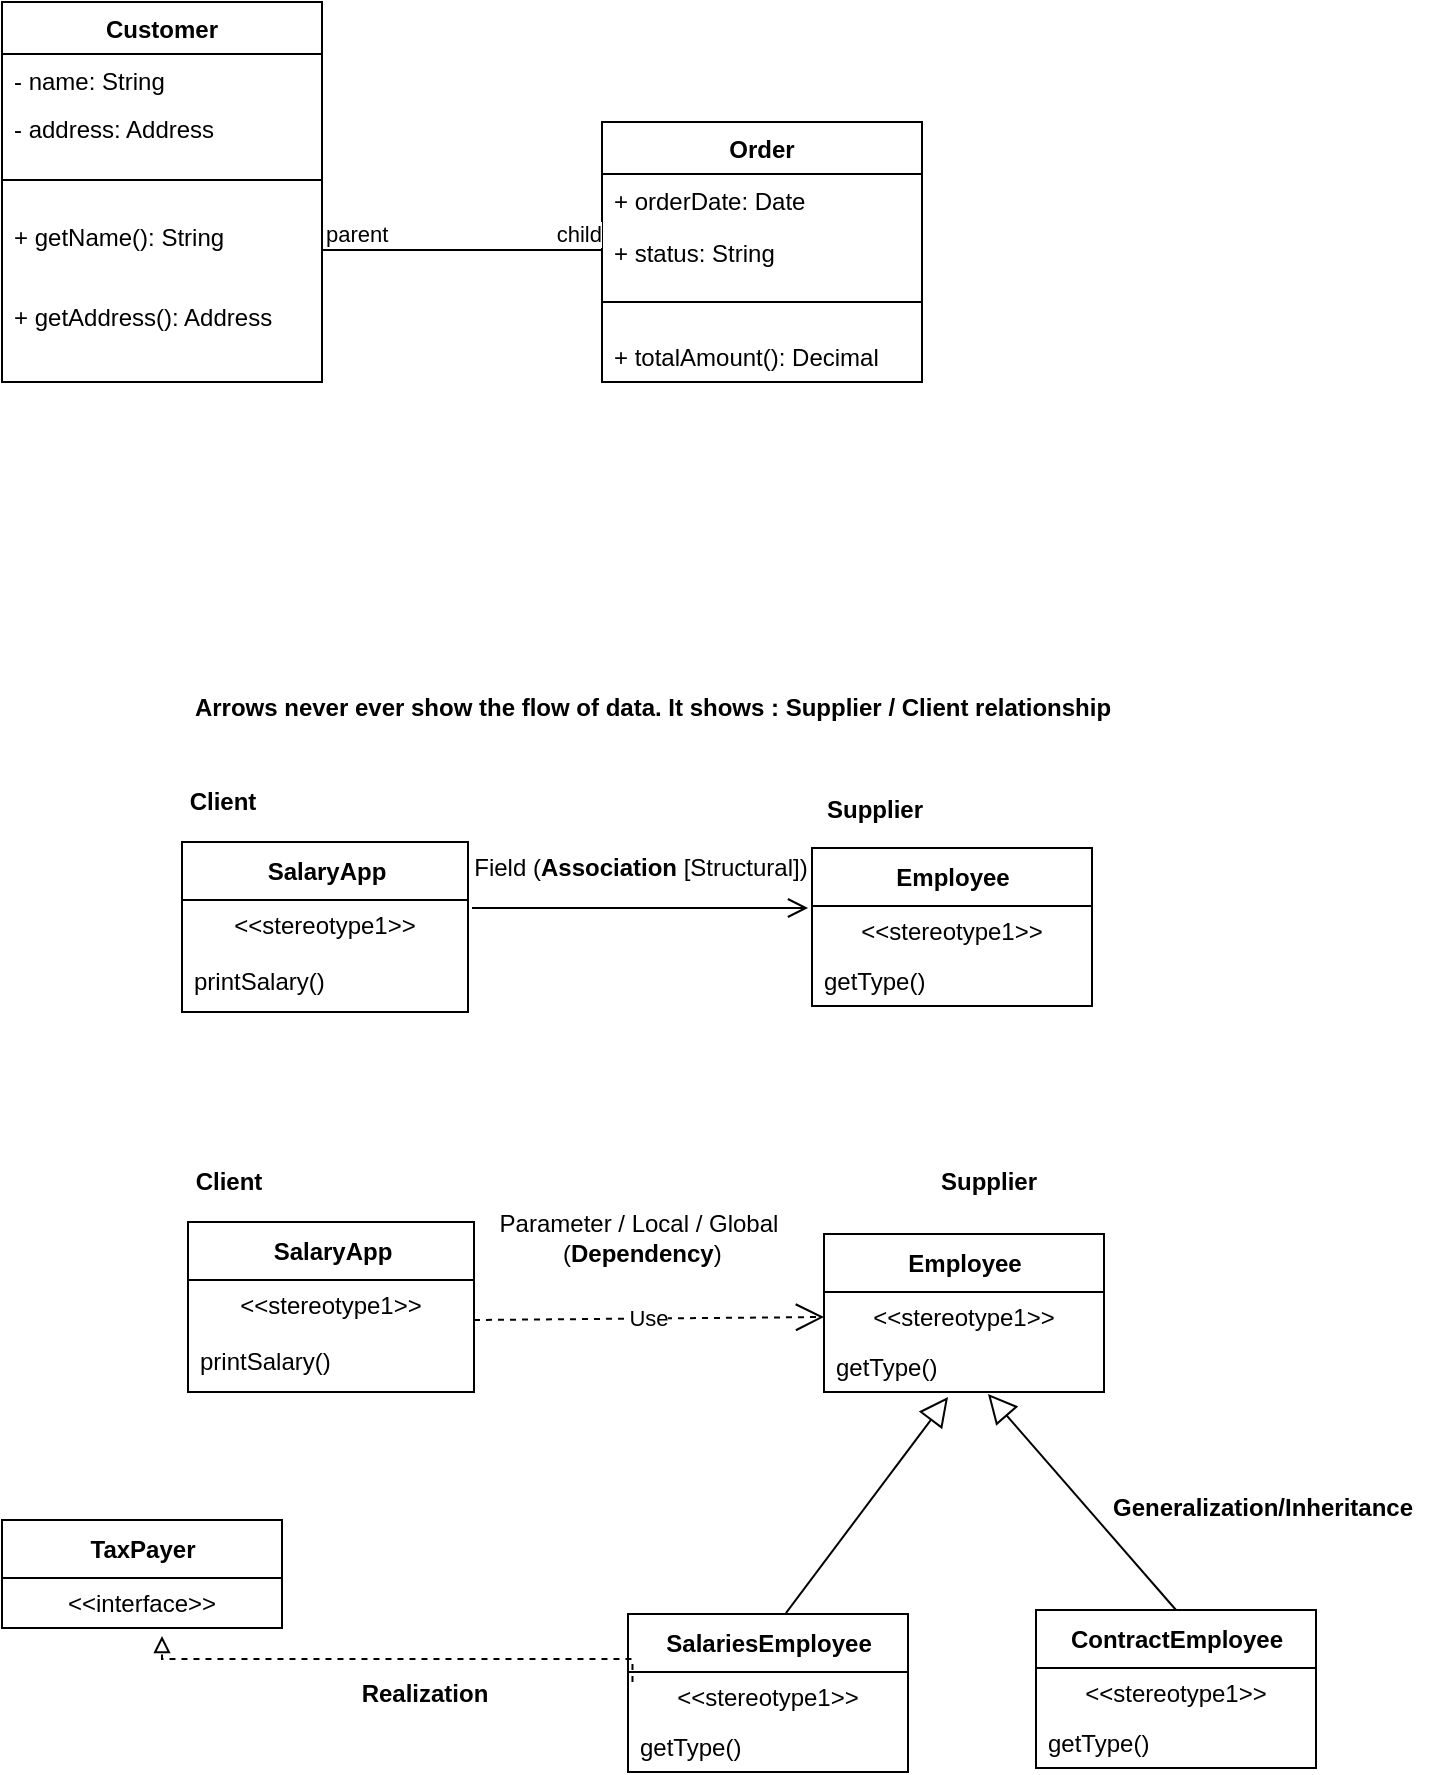 <mxfile version="21.6.8" type="device">
  <diagram name="relationships" id="4eDTQBPnDPHos8S-4Det">
    <mxGraphModel dx="1050" dy="534" grid="1" gridSize="10" guides="1" tooltips="1" connect="1" arrows="1" fold="1" page="1" pageScale="1" pageWidth="850" pageHeight="1100" math="0" shadow="0">
      <root>
        <mxCell id="0" />
        <mxCell id="1" parent="0" />
        <mxCell id="fqTwlP3zrNiLl3ht1-tv-19" value="Customer" style="swimlane;fontStyle=1;align=center;verticalAlign=top;childLayout=stackLayout;horizontal=1;startSize=26;horizontalStack=0;resizeParent=1;resizeParentMax=0;resizeLast=0;collapsible=1;marginBottom=0;whiteSpace=wrap;html=1;" vertex="1" parent="1">
          <mxGeometry x="30" y="130" width="160" height="190" as="geometry" />
        </mxCell>
        <mxCell id="fqTwlP3zrNiLl3ht1-tv-20" value="- name: String" style="text;strokeColor=none;fillColor=none;align=left;verticalAlign=top;spacingLeft=4;spacingRight=4;overflow=hidden;rotatable=0;points=[[0,0.5],[1,0.5]];portConstraint=eastwest;whiteSpace=wrap;html=1;" vertex="1" parent="fqTwlP3zrNiLl3ht1-tv-19">
          <mxGeometry y="26" width="160" height="24" as="geometry" />
        </mxCell>
        <mxCell id="fqTwlP3zrNiLl3ht1-tv-23" value="- address: Address" style="text;strokeColor=none;fillColor=none;align=left;verticalAlign=top;spacingLeft=4;spacingRight=4;overflow=hidden;rotatable=0;points=[[0,0.5],[1,0.5]];portConstraint=eastwest;whiteSpace=wrap;html=1;" vertex="1" parent="fqTwlP3zrNiLl3ht1-tv-19">
          <mxGeometry y="50" width="160" height="24" as="geometry" />
        </mxCell>
        <mxCell id="fqTwlP3zrNiLl3ht1-tv-21" value="" style="line;strokeWidth=1;fillColor=none;align=left;verticalAlign=middle;spacingTop=-1;spacingLeft=3;spacingRight=3;rotatable=0;labelPosition=right;points=[];portConstraint=eastwest;strokeColor=inherit;" vertex="1" parent="fqTwlP3zrNiLl3ht1-tv-19">
          <mxGeometry y="74" width="160" height="30" as="geometry" />
        </mxCell>
        <mxCell id="fqTwlP3zrNiLl3ht1-tv-22" value="+ getName(): String" style="text;strokeColor=none;fillColor=none;align=left;verticalAlign=top;spacingLeft=4;spacingRight=4;overflow=hidden;rotatable=0;points=[[0,0.5],[1,0.5]];portConstraint=eastwest;whiteSpace=wrap;html=1;" vertex="1" parent="fqTwlP3zrNiLl3ht1-tv-19">
          <mxGeometry y="104" width="160" height="40" as="geometry" />
        </mxCell>
        <mxCell id="fqTwlP3zrNiLl3ht1-tv-24" value="+ getAddress(): Address" style="text;strokeColor=none;fillColor=none;align=left;verticalAlign=top;spacingLeft=4;spacingRight=4;overflow=hidden;rotatable=0;points=[[0,0.5],[1,0.5]];portConstraint=eastwest;whiteSpace=wrap;html=1;" vertex="1" parent="fqTwlP3zrNiLl3ht1-tv-19">
          <mxGeometry y="144" width="160" height="46" as="geometry" />
        </mxCell>
        <mxCell id="fqTwlP3zrNiLl3ht1-tv-25" value="Order" style="swimlane;fontStyle=1;align=center;verticalAlign=top;childLayout=stackLayout;horizontal=1;startSize=26;horizontalStack=0;resizeParent=1;resizeParentMax=0;resizeLast=0;collapsible=1;marginBottom=0;whiteSpace=wrap;html=1;" vertex="1" parent="1">
          <mxGeometry x="330" y="190" width="160" height="130" as="geometry" />
        </mxCell>
        <mxCell id="fqTwlP3zrNiLl3ht1-tv-26" value="+ orderDate: Date" style="text;strokeColor=none;fillColor=none;align=left;verticalAlign=top;spacingLeft=4;spacingRight=4;overflow=hidden;rotatable=0;points=[[0,0.5],[1,0.5]];portConstraint=eastwest;whiteSpace=wrap;html=1;" vertex="1" parent="fqTwlP3zrNiLl3ht1-tv-25">
          <mxGeometry y="26" width="160" height="26" as="geometry" />
        </mxCell>
        <mxCell id="fqTwlP3zrNiLl3ht1-tv-29" value="+ status: String" style="text;strokeColor=none;fillColor=none;align=left;verticalAlign=top;spacingLeft=4;spacingRight=4;overflow=hidden;rotatable=0;points=[[0,0.5],[1,0.5]];portConstraint=eastwest;whiteSpace=wrap;html=1;" vertex="1" parent="fqTwlP3zrNiLl3ht1-tv-25">
          <mxGeometry y="52" width="160" height="24" as="geometry" />
        </mxCell>
        <mxCell id="fqTwlP3zrNiLl3ht1-tv-27" value="" style="line;strokeWidth=1;fillColor=none;align=left;verticalAlign=middle;spacingTop=-1;spacingLeft=3;spacingRight=3;rotatable=0;labelPosition=right;points=[];portConstraint=eastwest;strokeColor=inherit;" vertex="1" parent="fqTwlP3zrNiLl3ht1-tv-25">
          <mxGeometry y="76" width="160" height="28" as="geometry" />
        </mxCell>
        <mxCell id="fqTwlP3zrNiLl3ht1-tv-28" value="+ totalAmount(): Decimal" style="text;strokeColor=none;fillColor=none;align=left;verticalAlign=top;spacingLeft=4;spacingRight=4;overflow=hidden;rotatable=0;points=[[0,0.5],[1,0.5]];portConstraint=eastwest;whiteSpace=wrap;html=1;" vertex="1" parent="fqTwlP3zrNiLl3ht1-tv-25">
          <mxGeometry y="104" width="160" height="26" as="geometry" />
        </mxCell>
        <mxCell id="fqTwlP3zrNiLl3ht1-tv-30" value="SalaryApp" style="swimlane;fontStyle=1;align=center;verticalAlign=middle;childLayout=stackLayout;horizontal=1;startSize=29;horizontalStack=0;resizeParent=1;resizeParentMax=0;resizeLast=0;collapsible=0;marginBottom=0;html=1;" vertex="1" parent="1">
          <mxGeometry x="120" y="550" width="143" height="85" as="geometry" />
        </mxCell>
        <mxCell id="fqTwlP3zrNiLl3ht1-tv-31" value="&amp;lt;&amp;lt;stereotype1&amp;gt;&amp;gt;" style="text;html=1;strokeColor=none;fillColor=none;align=center;verticalAlign=middle;spacingLeft=4;spacingRight=4;overflow=hidden;rotatable=0;points=[[0,0.5],[1,0.5]];portConstraint=eastwest;" vertex="1" parent="fqTwlP3zrNiLl3ht1-tv-30">
          <mxGeometry y="29" width="143" height="25" as="geometry" />
        </mxCell>
        <mxCell id="fqTwlP3zrNiLl3ht1-tv-32" value="printSalary()" style="text;html=1;strokeColor=none;fillColor=none;align=left;verticalAlign=middle;spacingLeft=4;spacingRight=4;overflow=hidden;rotatable=0;points=[[0,0.5],[1,0.5]];portConstraint=eastwest;" vertex="1" parent="fqTwlP3zrNiLl3ht1-tv-30">
          <mxGeometry y="54" width="143" height="31" as="geometry" />
        </mxCell>
        <mxCell id="fqTwlP3zrNiLl3ht1-tv-33" value="Employee" style="swimlane;fontStyle=1;align=center;verticalAlign=middle;childLayout=stackLayout;horizontal=1;startSize=29;horizontalStack=0;resizeParent=1;resizeParentMax=0;resizeLast=0;collapsible=0;marginBottom=0;html=1;" vertex="1" parent="1">
          <mxGeometry x="435" y="553" width="140" height="79" as="geometry" />
        </mxCell>
        <mxCell id="fqTwlP3zrNiLl3ht1-tv-34" value="&amp;lt;&amp;lt;stereotype1&amp;gt;&amp;gt;" style="text;html=1;strokeColor=none;fillColor=none;align=center;verticalAlign=middle;spacingLeft=4;spacingRight=4;overflow=hidden;rotatable=0;points=[[0,0.5],[1,0.5]];portConstraint=eastwest;" vertex="1" parent="fqTwlP3zrNiLl3ht1-tv-33">
          <mxGeometry y="29" width="140" height="25" as="geometry" />
        </mxCell>
        <mxCell id="fqTwlP3zrNiLl3ht1-tv-35" value="getType()" style="text;html=1;strokeColor=none;fillColor=none;align=left;verticalAlign=middle;spacingLeft=4;spacingRight=4;overflow=hidden;rotatable=0;points=[[0,0.5],[1,0.5]];portConstraint=eastwest;" vertex="1" parent="fqTwlP3zrNiLl3ht1-tv-33">
          <mxGeometry y="54" width="140" height="25" as="geometry" />
        </mxCell>
        <mxCell id="fqTwlP3zrNiLl3ht1-tv-36" value="" style="endArrow=open;startArrow=none;endFill=0;startFill=0;endSize=8;html=1;verticalAlign=bottom;labelBackgroundColor=none;strokeWidth=1;rounded=0;entryX=-0.014;entryY=0.04;entryDx=0;entryDy=0;entryPerimeter=0;" edge="1" parent="1" target="fqTwlP3zrNiLl3ht1-tv-34">
          <mxGeometry width="160" relative="1" as="geometry">
            <mxPoint x="265" y="583" as="sourcePoint" />
            <mxPoint x="419" y="582" as="targetPoint" />
            <Array as="points">
              <mxPoint x="323" y="583" />
            </Array>
          </mxGeometry>
        </mxCell>
        <mxCell id="fqTwlP3zrNiLl3ht1-tv-37" value="Arrows never ever show the flow of data. It shows : Supplier / Client relationship" style="text;html=1;align=center;verticalAlign=middle;resizable=0;points=[];autosize=1;strokeColor=none;fillColor=none;fontStyle=1" vertex="1" parent="1">
          <mxGeometry x="117" y="470" width="476" height="26" as="geometry" />
        </mxCell>
        <mxCell id="fqTwlP3zrNiLl3ht1-tv-38" value="Field (&lt;b&gt;Association&lt;/b&gt; [Structural])" style="text;html=1;align=center;verticalAlign=middle;resizable=0;points=[];autosize=1;strokeColor=none;fillColor=none;" vertex="1" parent="1">
          <mxGeometry x="256" y="550" width="185" height="26" as="geometry" />
        </mxCell>
        <mxCell id="fqTwlP3zrNiLl3ht1-tv-39" value="Client" style="text;html=1;align=center;verticalAlign=middle;resizable=0;points=[];autosize=1;strokeColor=none;fillColor=none;fontStyle=1" vertex="1" parent="1">
          <mxGeometry x="114" y="517" width="51" height="26" as="geometry" />
        </mxCell>
        <mxCell id="fqTwlP3zrNiLl3ht1-tv-40" value="Supplier" style="text;html=1;align=center;verticalAlign=middle;resizable=0;points=[];autosize=1;strokeColor=none;fillColor=none;fontStyle=1" vertex="1" parent="1">
          <mxGeometry x="433" y="521" width="66" height="26" as="geometry" />
        </mxCell>
        <mxCell id="fqTwlP3zrNiLl3ht1-tv-41" value="SalaryApp" style="swimlane;fontStyle=1;align=center;verticalAlign=middle;childLayout=stackLayout;horizontal=1;startSize=29;horizontalStack=0;resizeParent=1;resizeParentMax=0;resizeLast=0;collapsible=0;marginBottom=0;html=1;" vertex="1" parent="1">
          <mxGeometry x="123" y="740" width="143" height="85" as="geometry" />
        </mxCell>
        <mxCell id="fqTwlP3zrNiLl3ht1-tv-42" value="&amp;lt;&amp;lt;stereotype1&amp;gt;&amp;gt;" style="text;html=1;strokeColor=none;fillColor=none;align=center;verticalAlign=middle;spacingLeft=4;spacingRight=4;overflow=hidden;rotatable=0;points=[[0,0.5],[1,0.5]];portConstraint=eastwest;" vertex="1" parent="fqTwlP3zrNiLl3ht1-tv-41">
          <mxGeometry y="29" width="143" height="25" as="geometry" />
        </mxCell>
        <mxCell id="fqTwlP3zrNiLl3ht1-tv-43" value="printSalary()" style="text;html=1;strokeColor=none;fillColor=none;align=left;verticalAlign=middle;spacingLeft=4;spacingRight=4;overflow=hidden;rotatable=0;points=[[0,0.5],[1,0.5]];portConstraint=eastwest;" vertex="1" parent="fqTwlP3zrNiLl3ht1-tv-41">
          <mxGeometry y="54" width="143" height="31" as="geometry" />
        </mxCell>
        <mxCell id="fqTwlP3zrNiLl3ht1-tv-44" value="Employee" style="swimlane;fontStyle=1;align=center;verticalAlign=middle;childLayout=stackLayout;horizontal=1;startSize=29;horizontalStack=0;resizeParent=1;resizeParentMax=0;resizeLast=0;collapsible=0;marginBottom=0;html=1;" vertex="1" parent="1">
          <mxGeometry x="441" y="746" width="140" height="79" as="geometry" />
        </mxCell>
        <mxCell id="fqTwlP3zrNiLl3ht1-tv-45" value="&amp;lt;&amp;lt;stereotype1&amp;gt;&amp;gt;" style="text;html=1;strokeColor=none;fillColor=none;align=center;verticalAlign=middle;spacingLeft=4;spacingRight=4;overflow=hidden;rotatable=0;points=[[0,0.5],[1,0.5]];portConstraint=eastwest;" vertex="1" parent="fqTwlP3zrNiLl3ht1-tv-44">
          <mxGeometry y="29" width="140" height="25" as="geometry" />
        </mxCell>
        <mxCell id="fqTwlP3zrNiLl3ht1-tv-46" value="getType()" style="text;html=1;strokeColor=none;fillColor=none;align=left;verticalAlign=middle;spacingLeft=4;spacingRight=4;overflow=hidden;rotatable=0;points=[[0,0.5],[1,0.5]];portConstraint=eastwest;" vertex="1" parent="fqTwlP3zrNiLl3ht1-tv-44">
          <mxGeometry y="54" width="140" height="25" as="geometry" />
        </mxCell>
        <mxCell id="fqTwlP3zrNiLl3ht1-tv-47" value="Parameter / Local / Global&lt;br&gt;&amp;nbsp;(&lt;b&gt;Dependency&lt;/b&gt;)" style="text;html=1;align=center;verticalAlign=middle;resizable=0;points=[];autosize=1;strokeColor=none;fillColor=none;" vertex="1" parent="1">
          <mxGeometry x="269" y="727" width="157" height="41" as="geometry" />
        </mxCell>
        <mxCell id="fqTwlP3zrNiLl3ht1-tv-48" value="Client" style="text;html=1;align=center;verticalAlign=middle;resizable=0;points=[];autosize=1;strokeColor=none;fillColor=none;fontStyle=1" vertex="1" parent="1">
          <mxGeometry x="117" y="707" width="51" height="26" as="geometry" />
        </mxCell>
        <mxCell id="fqTwlP3zrNiLl3ht1-tv-49" value="Supplier" style="text;html=1;align=center;verticalAlign=middle;resizable=0;points=[];autosize=1;strokeColor=none;fillColor=none;fontStyle=1" vertex="1" parent="1">
          <mxGeometry x="490" y="707" width="66" height="26" as="geometry" />
        </mxCell>
        <mxCell id="fqTwlP3zrNiLl3ht1-tv-50" value="Use" style="endArrow=open;endSize=12;dashed=1;html=1;rounded=0;entryX=0;entryY=0.5;entryDx=0;entryDy=0;" edge="1" parent="1" target="fqTwlP3zrNiLl3ht1-tv-45">
          <mxGeometry width="160" relative="1" as="geometry">
            <mxPoint x="266" y="789" as="sourcePoint" />
            <mxPoint x="426" y="789" as="targetPoint" />
          </mxGeometry>
        </mxCell>
        <mxCell id="fqTwlP3zrNiLl3ht1-tv-51" value="SalariesEmployee" style="swimlane;fontStyle=1;align=center;verticalAlign=middle;childLayout=stackLayout;horizontal=1;startSize=29;horizontalStack=0;resizeParent=1;resizeParentMax=0;resizeLast=0;collapsible=0;marginBottom=0;html=1;" vertex="1" parent="1">
          <mxGeometry x="343" y="936" width="140" height="79" as="geometry" />
        </mxCell>
        <mxCell id="fqTwlP3zrNiLl3ht1-tv-52" value="&amp;lt;&amp;lt;stereotype1&amp;gt;&amp;gt;" style="text;html=1;strokeColor=none;fillColor=none;align=center;verticalAlign=middle;spacingLeft=4;spacingRight=4;overflow=hidden;rotatable=0;points=[[0,0.5],[1,0.5]];portConstraint=eastwest;" vertex="1" parent="fqTwlP3zrNiLl3ht1-tv-51">
          <mxGeometry y="29" width="140" height="25" as="geometry" />
        </mxCell>
        <mxCell id="fqTwlP3zrNiLl3ht1-tv-53" value="getType()" style="text;html=1;strokeColor=none;fillColor=none;align=left;verticalAlign=middle;spacingLeft=4;spacingRight=4;overflow=hidden;rotatable=0;points=[[0,0.5],[1,0.5]];portConstraint=eastwest;" vertex="1" parent="fqTwlP3zrNiLl3ht1-tv-51">
          <mxGeometry y="54" width="140" height="25" as="geometry" />
        </mxCell>
        <mxCell id="fqTwlP3zrNiLl3ht1-tv-54" value="ContractEmployee" style="swimlane;fontStyle=1;align=center;verticalAlign=middle;childLayout=stackLayout;horizontal=1;startSize=29;horizontalStack=0;resizeParent=1;resizeParentMax=0;resizeLast=0;collapsible=0;marginBottom=0;html=1;" vertex="1" parent="1">
          <mxGeometry x="547" y="934" width="140" height="79" as="geometry" />
        </mxCell>
        <mxCell id="fqTwlP3zrNiLl3ht1-tv-55" value="&amp;lt;&amp;lt;stereotype1&amp;gt;&amp;gt;" style="text;html=1;strokeColor=none;fillColor=none;align=center;verticalAlign=middle;spacingLeft=4;spacingRight=4;overflow=hidden;rotatable=0;points=[[0,0.5],[1,0.5]];portConstraint=eastwest;" vertex="1" parent="fqTwlP3zrNiLl3ht1-tv-54">
          <mxGeometry y="29" width="140" height="25" as="geometry" />
        </mxCell>
        <mxCell id="fqTwlP3zrNiLl3ht1-tv-56" value="getType()" style="text;html=1;strokeColor=none;fillColor=none;align=left;verticalAlign=middle;spacingLeft=4;spacingRight=4;overflow=hidden;rotatable=0;points=[[0,0.5],[1,0.5]];portConstraint=eastwest;" vertex="1" parent="fqTwlP3zrNiLl3ht1-tv-54">
          <mxGeometry y="54" width="140" height="25" as="geometry" />
        </mxCell>
        <mxCell id="fqTwlP3zrNiLl3ht1-tv-57" value="" style="edgeStyle=none;html=1;endSize=12;endArrow=block;endFill=0;rounded=0;exitX=0.564;exitY=-0.006;exitDx=0;exitDy=0;exitPerimeter=0;entryX=0.443;entryY=1.1;entryDx=0;entryDy=0;entryPerimeter=0;" edge="1" parent="1" source="fqTwlP3zrNiLl3ht1-tv-51" target="fqTwlP3zrNiLl3ht1-tv-46">
          <mxGeometry width="160" relative="1" as="geometry">
            <mxPoint x="392" y="878" as="sourcePoint" />
            <mxPoint x="552" y="878" as="targetPoint" />
          </mxGeometry>
        </mxCell>
        <mxCell id="fqTwlP3zrNiLl3ht1-tv-58" value="" style="edgeStyle=none;html=1;endSize=12;endArrow=block;endFill=0;rounded=0;exitX=0.5;exitY=0;exitDx=0;exitDy=0;" edge="1" parent="1" source="fqTwlP3zrNiLl3ht1-tv-54">
          <mxGeometry width="160" relative="1" as="geometry">
            <mxPoint x="547.47" y="931.026" as="sourcePoint" />
            <mxPoint x="523" y="826" as="targetPoint" />
          </mxGeometry>
        </mxCell>
        <mxCell id="fqTwlP3zrNiLl3ht1-tv-59" value="Generalization/Inheritance" style="text;html=1;align=center;verticalAlign=middle;resizable=0;points=[];autosize=1;strokeColor=none;fillColor=none;fontStyle=1" vertex="1" parent="1">
          <mxGeometry x="575" y="868" width="170" height="30" as="geometry" />
        </mxCell>
        <mxCell id="fqTwlP3zrNiLl3ht1-tv-61" value="TaxPayer" style="swimlane;fontStyle=1;align=center;verticalAlign=middle;childLayout=stackLayout;horizontal=1;startSize=29;horizontalStack=0;resizeParent=1;resizeParentMax=0;resizeLast=0;collapsible=0;marginBottom=0;html=1;" vertex="1" parent="1">
          <mxGeometry x="30" y="889" width="140" height="54" as="geometry" />
        </mxCell>
        <mxCell id="fqTwlP3zrNiLl3ht1-tv-62" value="&amp;lt;&amp;lt;interface&amp;gt;&amp;gt;" style="text;html=1;strokeColor=none;fillColor=none;align=center;verticalAlign=middle;spacingLeft=4;spacingRight=4;overflow=hidden;rotatable=0;points=[[0,0.5],[1,0.5]];portConstraint=eastwest;" vertex="1" parent="fqTwlP3zrNiLl3ht1-tv-61">
          <mxGeometry y="29" width="140" height="25" as="geometry" />
        </mxCell>
        <mxCell id="fqTwlP3zrNiLl3ht1-tv-63" value="" style="edgeStyle=elbowEdgeStyle;html=1;endArrow=block;elbow=vertical;endFill=0;dashed=1;rounded=0;exitX=0.016;exitY=0.2;exitDx=0;exitDy=0;exitPerimeter=0;" edge="1" parent="1" source="fqTwlP3zrNiLl3ht1-tv-52">
          <mxGeometry width="100" height="75" relative="1" as="geometry">
            <mxPoint x="347" y="980" as="sourcePoint" />
            <mxPoint x="110" y="947" as="targetPoint" />
          </mxGeometry>
        </mxCell>
        <mxCell id="fqTwlP3zrNiLl3ht1-tv-64" value="Realization" style="text;html=1;align=center;verticalAlign=middle;resizable=0;points=[];autosize=1;strokeColor=none;fillColor=none;fontStyle=1" vertex="1" parent="1">
          <mxGeometry x="200.5" y="962.5" width="81" height="26" as="geometry" />
        </mxCell>
        <mxCell id="fqTwlP3zrNiLl3ht1-tv-70" value="" style="endArrow=none;html=1;edgeStyle=orthogonalEdgeStyle;rounded=0;entryX=0;entryY=0.5;entryDx=0;entryDy=0;exitX=1;exitY=0.5;exitDx=0;exitDy=0;" edge="1" parent="1" source="fqTwlP3zrNiLl3ht1-tv-22" target="fqTwlP3zrNiLl3ht1-tv-29">
          <mxGeometry relative="1" as="geometry">
            <mxPoint x="180" y="250" as="sourcePoint" />
            <mxPoint x="340" y="250" as="targetPoint" />
          </mxGeometry>
        </mxCell>
        <mxCell id="fqTwlP3zrNiLl3ht1-tv-71" value="parent" style="edgeLabel;resizable=0;html=1;align=left;verticalAlign=bottom;" connectable="0" vertex="1" parent="fqTwlP3zrNiLl3ht1-tv-70">
          <mxGeometry x="-1" relative="1" as="geometry" />
        </mxCell>
        <mxCell id="fqTwlP3zrNiLl3ht1-tv-72" value="child" style="edgeLabel;resizable=0;html=1;align=right;verticalAlign=bottom;" connectable="0" vertex="1" parent="fqTwlP3zrNiLl3ht1-tv-70">
          <mxGeometry x="1" relative="1" as="geometry" />
        </mxCell>
      </root>
    </mxGraphModel>
  </diagram>
</mxfile>
